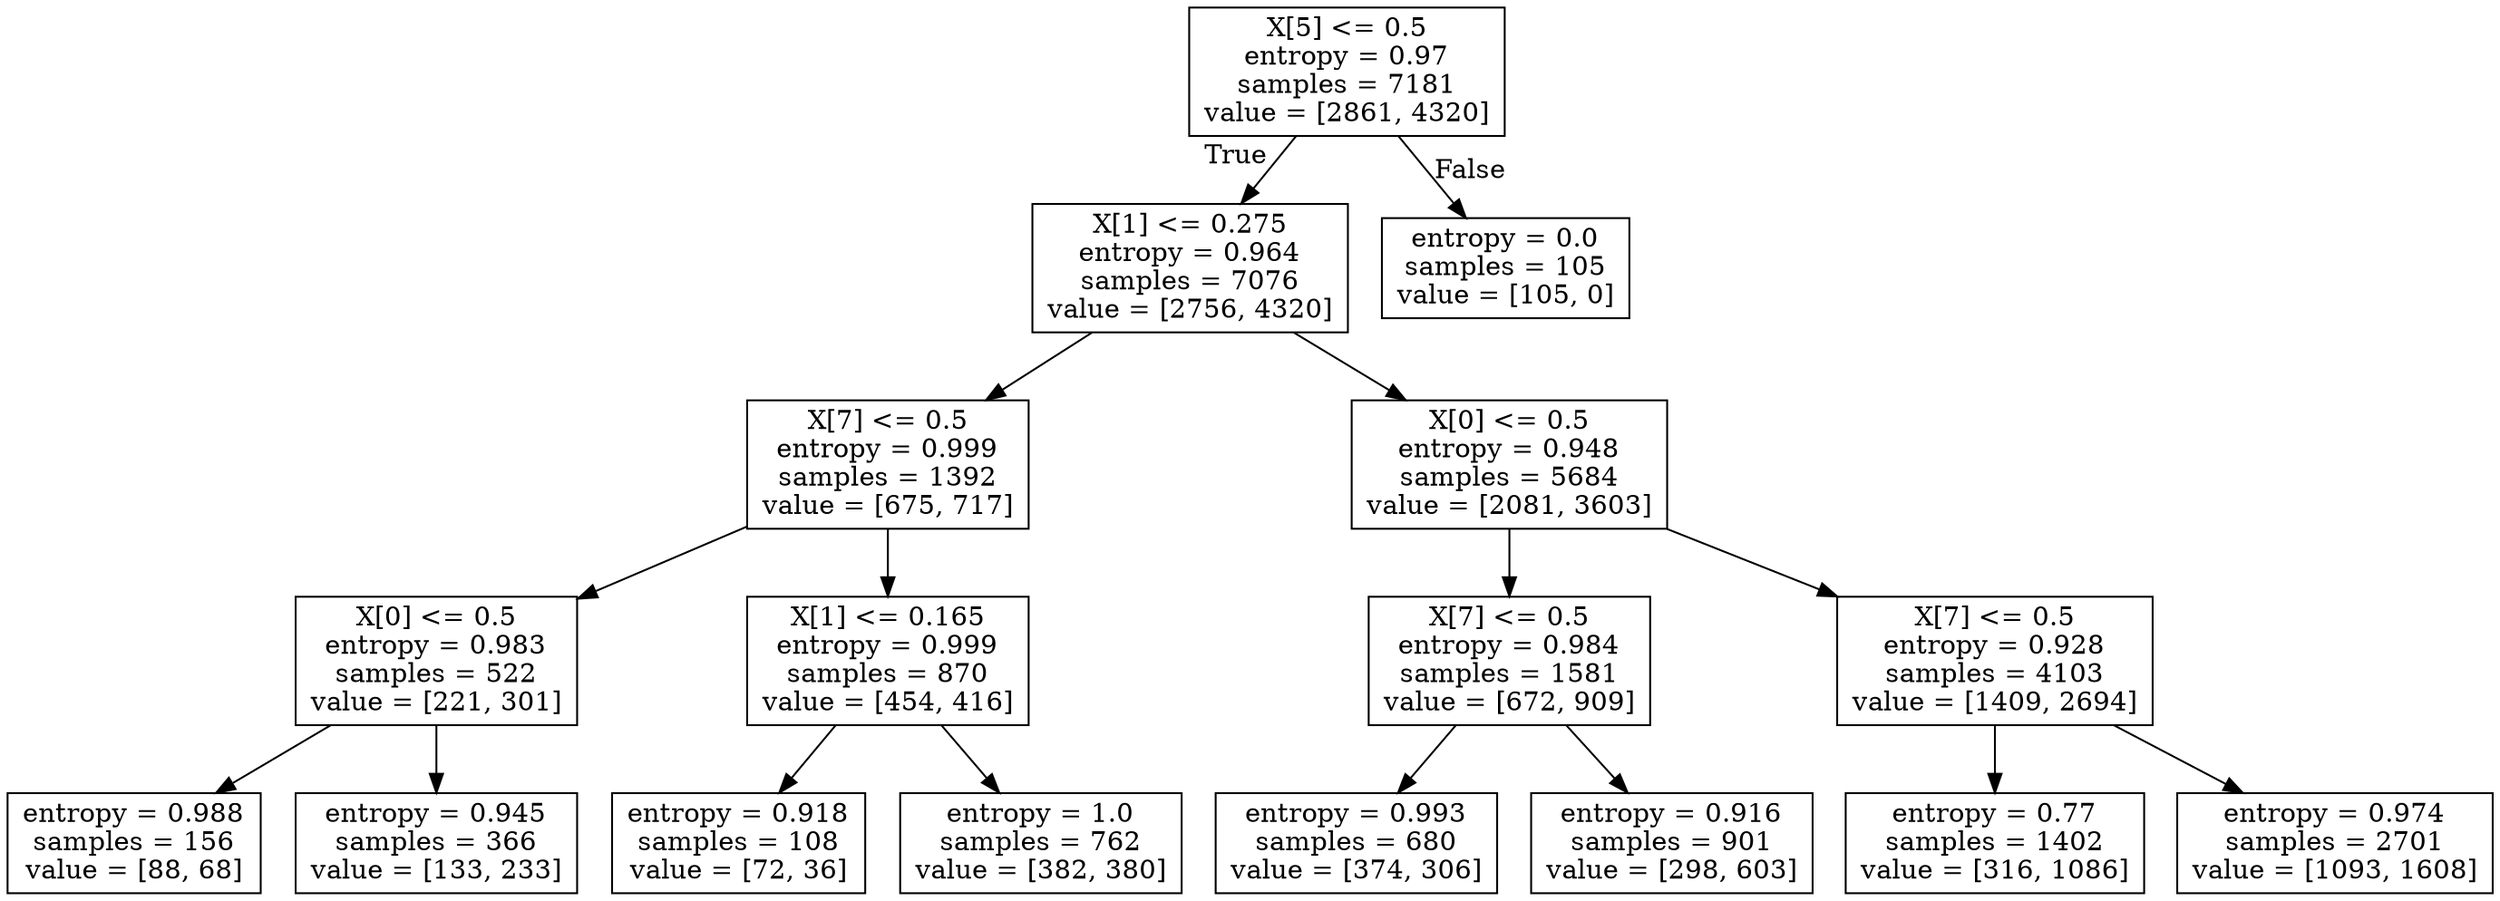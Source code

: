digraph Tree {
node [shape=box] ;
0 [label="X[5] <= 0.5\nentropy = 0.97\nsamples = 7181\nvalue = [2861, 4320]"] ;
1 [label="X[1] <= 0.275\nentropy = 0.964\nsamples = 7076\nvalue = [2756, 4320]"] ;
0 -> 1 [labeldistance=2.5, labelangle=45, headlabel="True"] ;
2 [label="X[7] <= 0.5\nentropy = 0.999\nsamples = 1392\nvalue = [675, 717]"] ;
1 -> 2 ;
3 [label="X[0] <= 0.5\nentropy = 0.983\nsamples = 522\nvalue = [221, 301]"] ;
2 -> 3 ;
4 [label="entropy = 0.988\nsamples = 156\nvalue = [88, 68]"] ;
3 -> 4 ;
5 [label="entropy = 0.945\nsamples = 366\nvalue = [133, 233]"] ;
3 -> 5 ;
6 [label="X[1] <= 0.165\nentropy = 0.999\nsamples = 870\nvalue = [454, 416]"] ;
2 -> 6 ;
7 [label="entropy = 0.918\nsamples = 108\nvalue = [72, 36]"] ;
6 -> 7 ;
8 [label="entropy = 1.0\nsamples = 762\nvalue = [382, 380]"] ;
6 -> 8 ;
9 [label="X[0] <= 0.5\nentropy = 0.948\nsamples = 5684\nvalue = [2081, 3603]"] ;
1 -> 9 ;
10 [label="X[7] <= 0.5\nentropy = 0.984\nsamples = 1581\nvalue = [672, 909]"] ;
9 -> 10 ;
11 [label="entropy = 0.993\nsamples = 680\nvalue = [374, 306]"] ;
10 -> 11 ;
12 [label="entropy = 0.916\nsamples = 901\nvalue = [298, 603]"] ;
10 -> 12 ;
13 [label="X[7] <= 0.5\nentropy = 0.928\nsamples = 4103\nvalue = [1409, 2694]"] ;
9 -> 13 ;
14 [label="entropy = 0.77\nsamples = 1402\nvalue = [316, 1086]"] ;
13 -> 14 ;
15 [label="entropy = 0.974\nsamples = 2701\nvalue = [1093, 1608]"] ;
13 -> 15 ;
16 [label="entropy = 0.0\nsamples = 105\nvalue = [105, 0]"] ;
0 -> 16 [labeldistance=2.5, labelangle=-45, headlabel="False"] ;
}